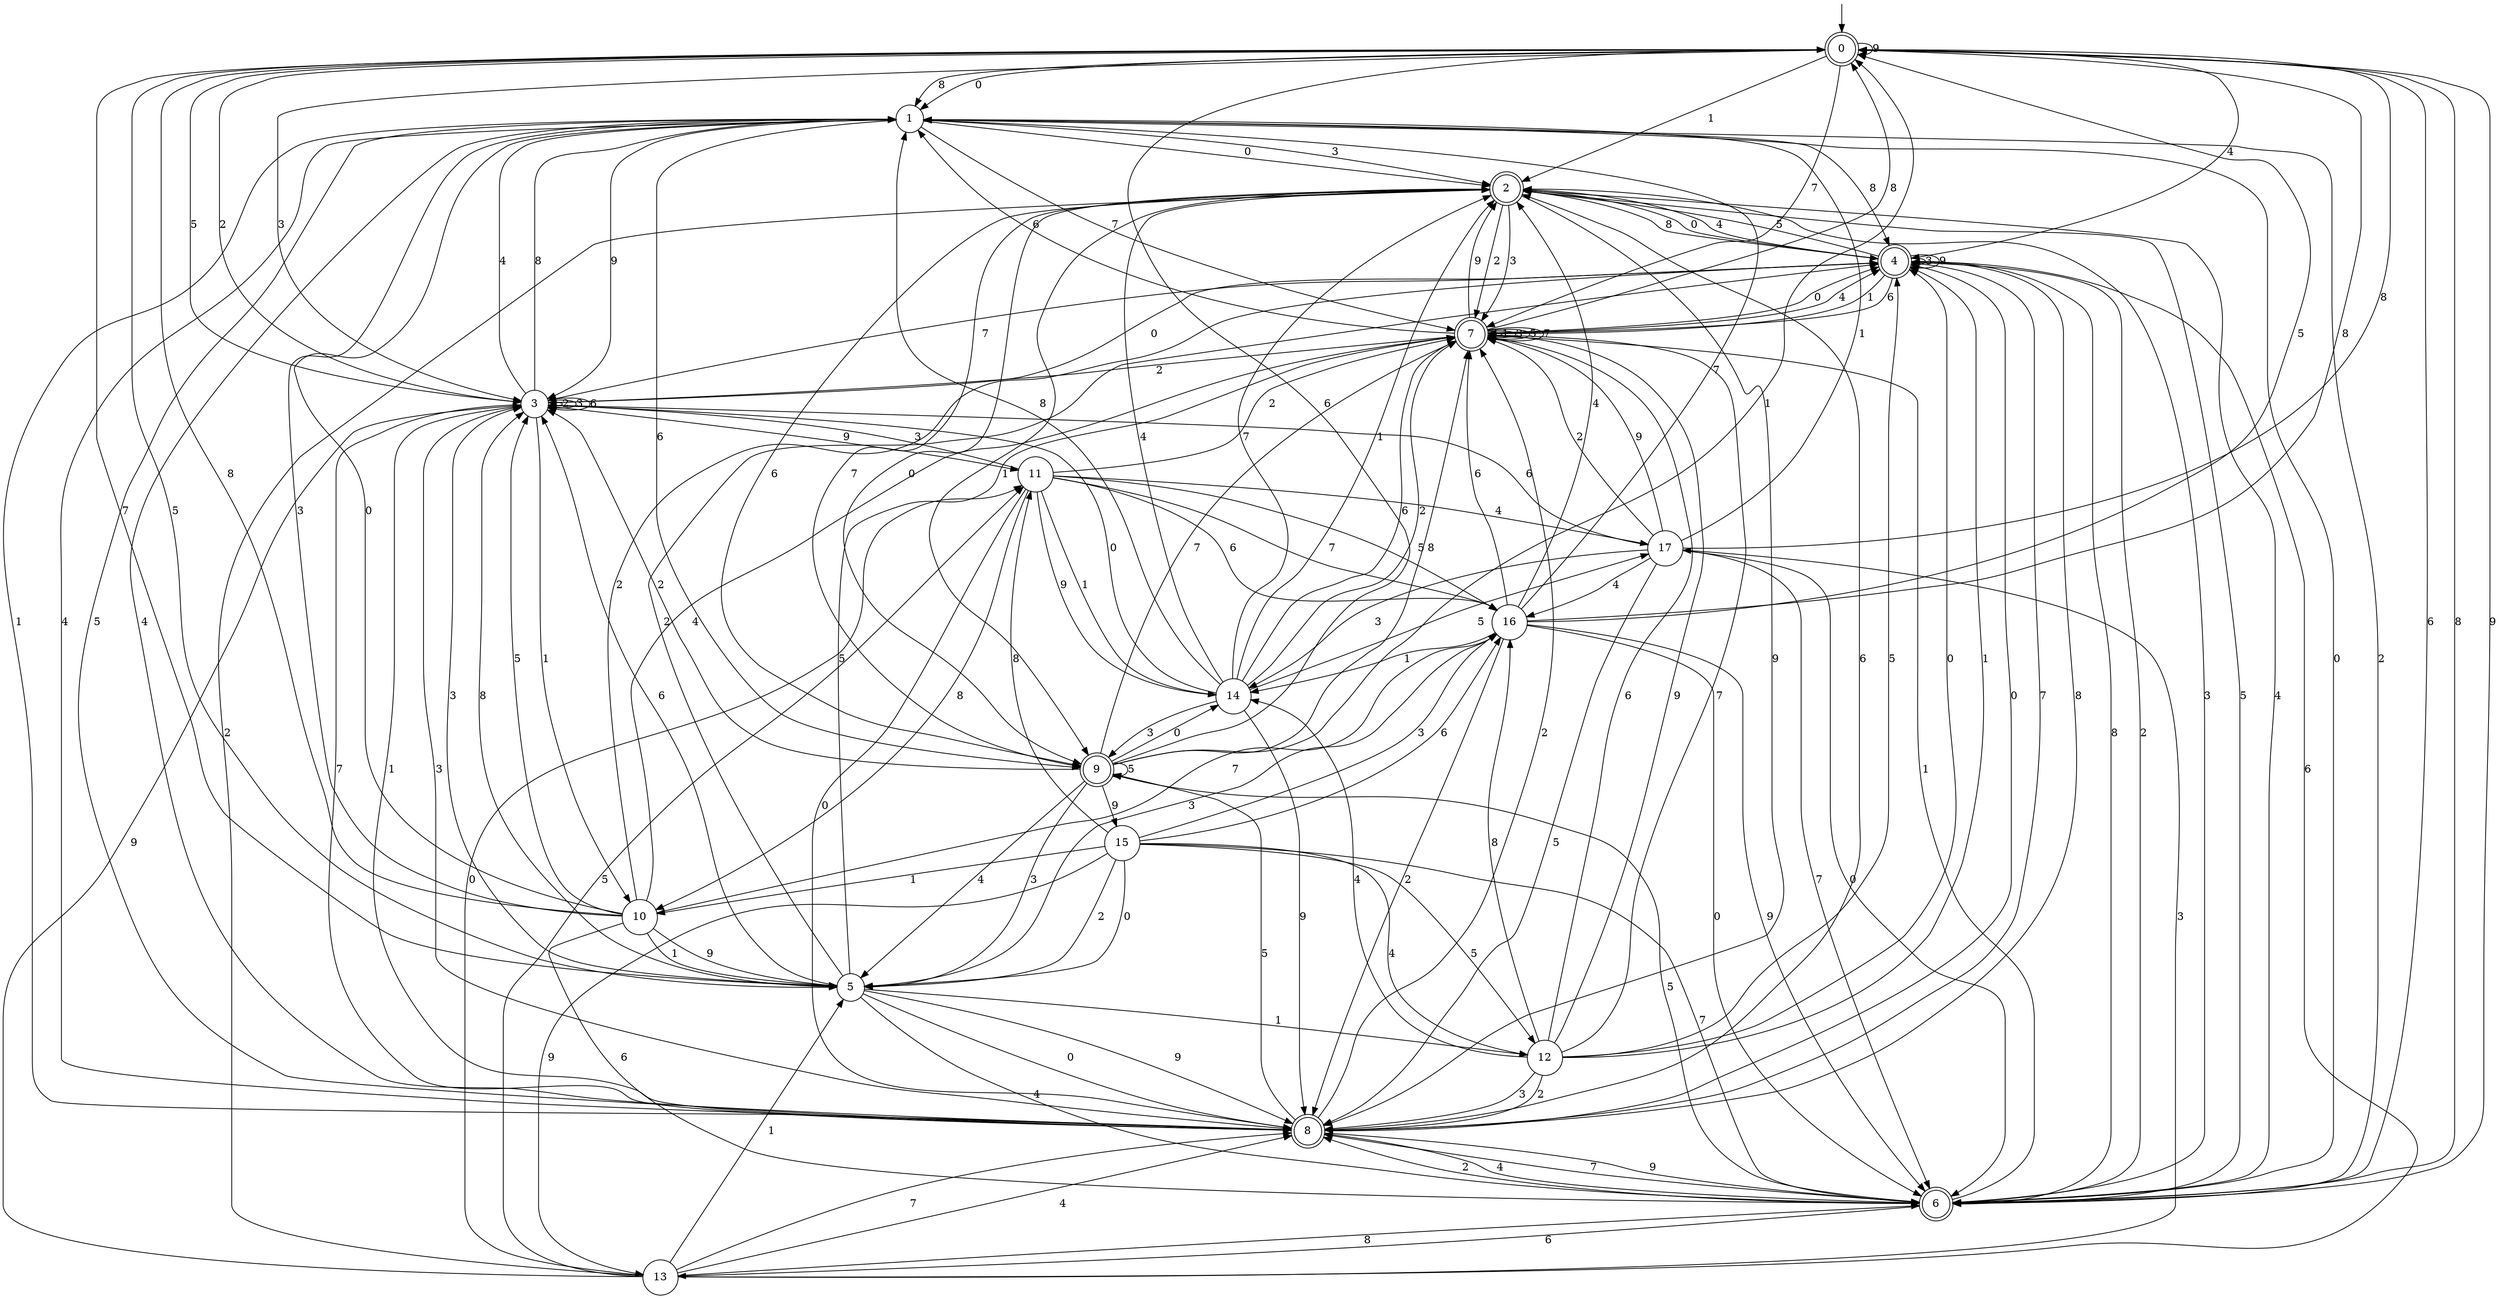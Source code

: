 digraph g {

	s0 [shape="doublecircle" label="0"];
	s1 [shape="circle" label="1"];
	s2 [shape="doublecircle" label="2"];
	s3 [shape="circle" label="3"];
	s4 [shape="doublecircle" label="4"];
	s5 [shape="circle" label="5"];
	s6 [shape="doublecircle" label="6"];
	s7 [shape="doublecircle" label="7"];
	s8 [shape="doublecircle" label="8"];
	s9 [shape="doublecircle" label="9"];
	s10 [shape="circle" label="10"];
	s11 [shape="circle" label="11"];
	s12 [shape="circle" label="12"];
	s13 [shape="circle" label="13"];
	s14 [shape="circle" label="14"];
	s15 [shape="circle" label="15"];
	s16 [shape="circle" label="16"];
	s17 [shape="circle" label="17"];
	s0 -> s1 [label="0"];
	s0 -> s2 [label="1"];
	s0 -> s3 [label="2"];
	s0 -> s3 [label="3"];
	s0 -> s4 [label="4"];
	s0 -> s5 [label="5"];
	s0 -> s6 [label="6"];
	s0 -> s7 [label="7"];
	s0 -> s1 [label="8"];
	s0 -> s0 [label="9"];
	s1 -> s2 [label="0"];
	s1 -> s8 [label="1"];
	s1 -> s6 [label="2"];
	s1 -> s2 [label="3"];
	s1 -> s8 [label="4"];
	s1 -> s8 [label="5"];
	s1 -> s9 [label="6"];
	s1 -> s7 [label="7"];
	s1 -> s4 [label="8"];
	s1 -> s3 [label="9"];
	s2 -> s9 [label="0"];
	s2 -> s9 [label="1"];
	s2 -> s7 [label="2"];
	s2 -> s7 [label="3"];
	s2 -> s6 [label="4"];
	s2 -> s6 [label="5"];
	s2 -> s9 [label="6"];
	s2 -> s9 [label="7"];
	s2 -> s4 [label="8"];
	s2 -> s8 [label="9"];
	s3 -> s4 [label="0"];
	s3 -> s10 [label="1"];
	s3 -> s3 [label="2"];
	s3 -> s3 [label="3"];
	s3 -> s1 [label="4"];
	s3 -> s0 [label="5"];
	s3 -> s3 [label="6"];
	s3 -> s8 [label="7"];
	s3 -> s1 [label="8"];
	s3 -> s11 [label="9"];
	s4 -> s2 [label="0"];
	s4 -> s7 [label="1"];
	s4 -> s6 [label="2"];
	s4 -> s4 [label="3"];
	s4 -> s2 [label="4"];
	s4 -> s2 [label="5"];
	s4 -> s7 [label="6"];
	s4 -> s3 [label="7"];
	s4 -> s6 [label="8"];
	s4 -> s4 [label="9"];
	s5 -> s8 [label="0"];
	s5 -> s12 [label="1"];
	s5 -> s4 [label="2"];
	s5 -> s3 [label="3"];
	s5 -> s6 [label="4"];
	s5 -> s7 [label="5"];
	s5 -> s3 [label="6"];
	s5 -> s0 [label="7"];
	s5 -> s3 [label="8"];
	s5 -> s8 [label="9"];
	s6 -> s1 [label="0"];
	s6 -> s7 [label="1"];
	s6 -> s8 [label="2"];
	s6 -> s2 [label="3"];
	s6 -> s8 [label="4"];
	s6 -> s9 [label="5"];
	s6 -> s13 [label="6"];
	s6 -> s8 [label="7"];
	s6 -> s0 [label="8"];
	s6 -> s0 [label="9"];
	s7 -> s4 [label="0"];
	s7 -> s7 [label="1"];
	s7 -> s3 [label="2"];
	s7 -> s7 [label="3"];
	s7 -> s4 [label="4"];
	s7 -> s7 [label="5"];
	s7 -> s1 [label="6"];
	s7 -> s7 [label="7"];
	s7 -> s0 [label="8"];
	s7 -> s2 [label="9"];
	s8 -> s4 [label="0"];
	s8 -> s3 [label="1"];
	s8 -> s7 [label="2"];
	s8 -> s3 [label="3"];
	s8 -> s1 [label="4"];
	s8 -> s9 [label="5"];
	s8 -> s2 [label="6"];
	s8 -> s4 [label="7"];
	s8 -> s4 [label="8"];
	s8 -> s6 [label="9"];
	s9 -> s14 [label="0"];
	s9 -> s0 [label="1"];
	s9 -> s3 [label="2"];
	s9 -> s5 [label="3"];
	s9 -> s5 [label="4"];
	s9 -> s9 [label="5"];
	s9 -> s0 [label="6"];
	s9 -> s7 [label="7"];
	s9 -> s7 [label="8"];
	s9 -> s15 [label="9"];
	s10 -> s1 [label="0"];
	s10 -> s5 [label="1"];
	s10 -> s4 [label="2"];
	s10 -> s1 [label="3"];
	s10 -> s7 [label="4"];
	s10 -> s3 [label="5"];
	s10 -> s6 [label="6"];
	s10 -> s16 [label="7"];
	s10 -> s0 [label="8"];
	s10 -> s5 [label="9"];
	s11 -> s8 [label="0"];
	s11 -> s14 [label="1"];
	s11 -> s7 [label="2"];
	s11 -> s3 [label="3"];
	s11 -> s17 [label="4"];
	s11 -> s16 [label="5"];
	s11 -> s16 [label="6"];
	s11 -> s16 [label="7"];
	s11 -> s10 [label="8"];
	s11 -> s14 [label="9"];
	s12 -> s4 [label="0"];
	s12 -> s4 [label="1"];
	s12 -> s8 [label="2"];
	s12 -> s8 [label="3"];
	s12 -> s14 [label="4"];
	s12 -> s4 [label="5"];
	s12 -> s7 [label="6"];
	s12 -> s7 [label="7"];
	s12 -> s16 [label="8"];
	s12 -> s7 [label="9"];
	s13 -> s11 [label="0"];
	s13 -> s5 [label="1"];
	s13 -> s2 [label="2"];
	s13 -> s17 [label="3"];
	s13 -> s8 [label="4"];
	s13 -> s11 [label="5"];
	s13 -> s4 [label="6"];
	s13 -> s8 [label="7"];
	s13 -> s6 [label="8"];
	s13 -> s3 [label="9"];
	s14 -> s3 [label="0"];
	s14 -> s2 [label="1"];
	s14 -> s7 [label="2"];
	s14 -> s9 [label="3"];
	s14 -> s2 [label="4"];
	s14 -> s17 [label="5"];
	s14 -> s7 [label="6"];
	s14 -> s2 [label="7"];
	s14 -> s1 [label="8"];
	s14 -> s8 [label="9"];
	s15 -> s5 [label="0"];
	s15 -> s10 [label="1"];
	s15 -> s5 [label="2"];
	s15 -> s16 [label="3"];
	s15 -> s12 [label="4"];
	s15 -> s12 [label="5"];
	s15 -> s16 [label="6"];
	s15 -> s6 [label="7"];
	s15 -> s11 [label="8"];
	s15 -> s13 [label="9"];
	s16 -> s6 [label="0"];
	s16 -> s14 [label="1"];
	s16 -> s8 [label="2"];
	s16 -> s5 [label="3"];
	s16 -> s2 [label="4"];
	s16 -> s0 [label="5"];
	s16 -> s7 [label="6"];
	s16 -> s1 [label="7"];
	s16 -> s0 [label="8"];
	s16 -> s6 [label="9"];
	s17 -> s6 [label="0"];
	s17 -> s1 [label="1"];
	s17 -> s7 [label="2"];
	s17 -> s14 [label="3"];
	s17 -> s16 [label="4"];
	s17 -> s8 [label="5"];
	s17 -> s3 [label="6"];
	s17 -> s6 [label="7"];
	s17 -> s0 [label="8"];
	s17 -> s7 [label="9"];

__start0 [label="" shape="none" width="0" height="0"];
__start0 -> s0;

}
